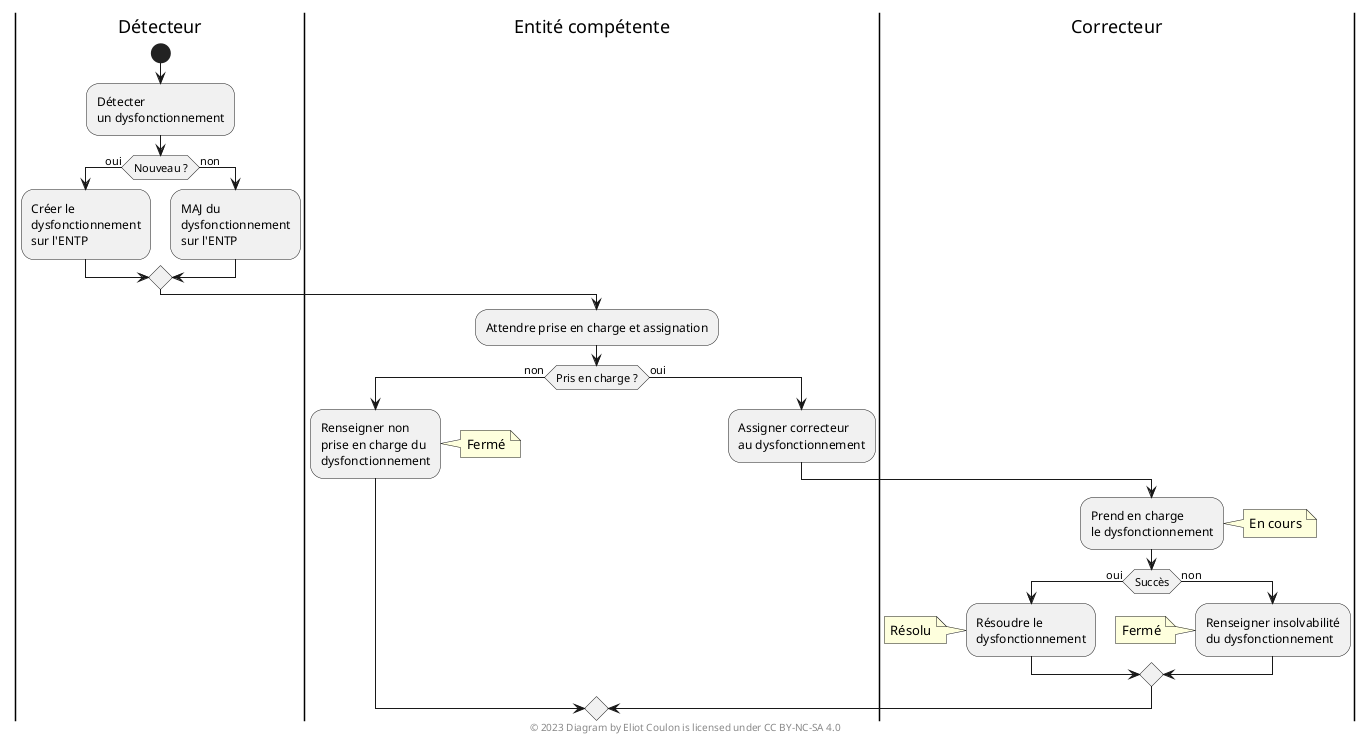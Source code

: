 @startuml
|Détecteur|
start
:Détecter\nun dysfonctionnement;
if (Nouveau ?) then (oui)
    :Créer le \ndysfonctionnement\nsur l'ENTP;
else (non)
    :MAJ du\ndysfonctionnement\nsur l'ENTP;
endif

|Entité compétente|
:Attendre prise en charge et assignation;
if (Pris en charge ?) then (non)
    :Renseigner non\nprise en charge du\ndysfonctionnement;
    note right: Fermé
else (oui)
    :Assigner correcteur\nau dysfonctionnement;
    |Correcteur|
    :Prend en charge\nle dysfonctionnement;
    note right: En cours
|Correcteur|
if (Succès) then (oui)
    :Résoudre le\ndysfonctionnement;
    note left: Résolu
else (non)
    :Renseigner insolvabilité\ndu dysfonctionnement;
    note left: Fermé
endif
endif
center footer 
© 2023 Diagram by Eliot Coulon is licensed under CC BY-NC-SA 4.0
end footer
@enduml